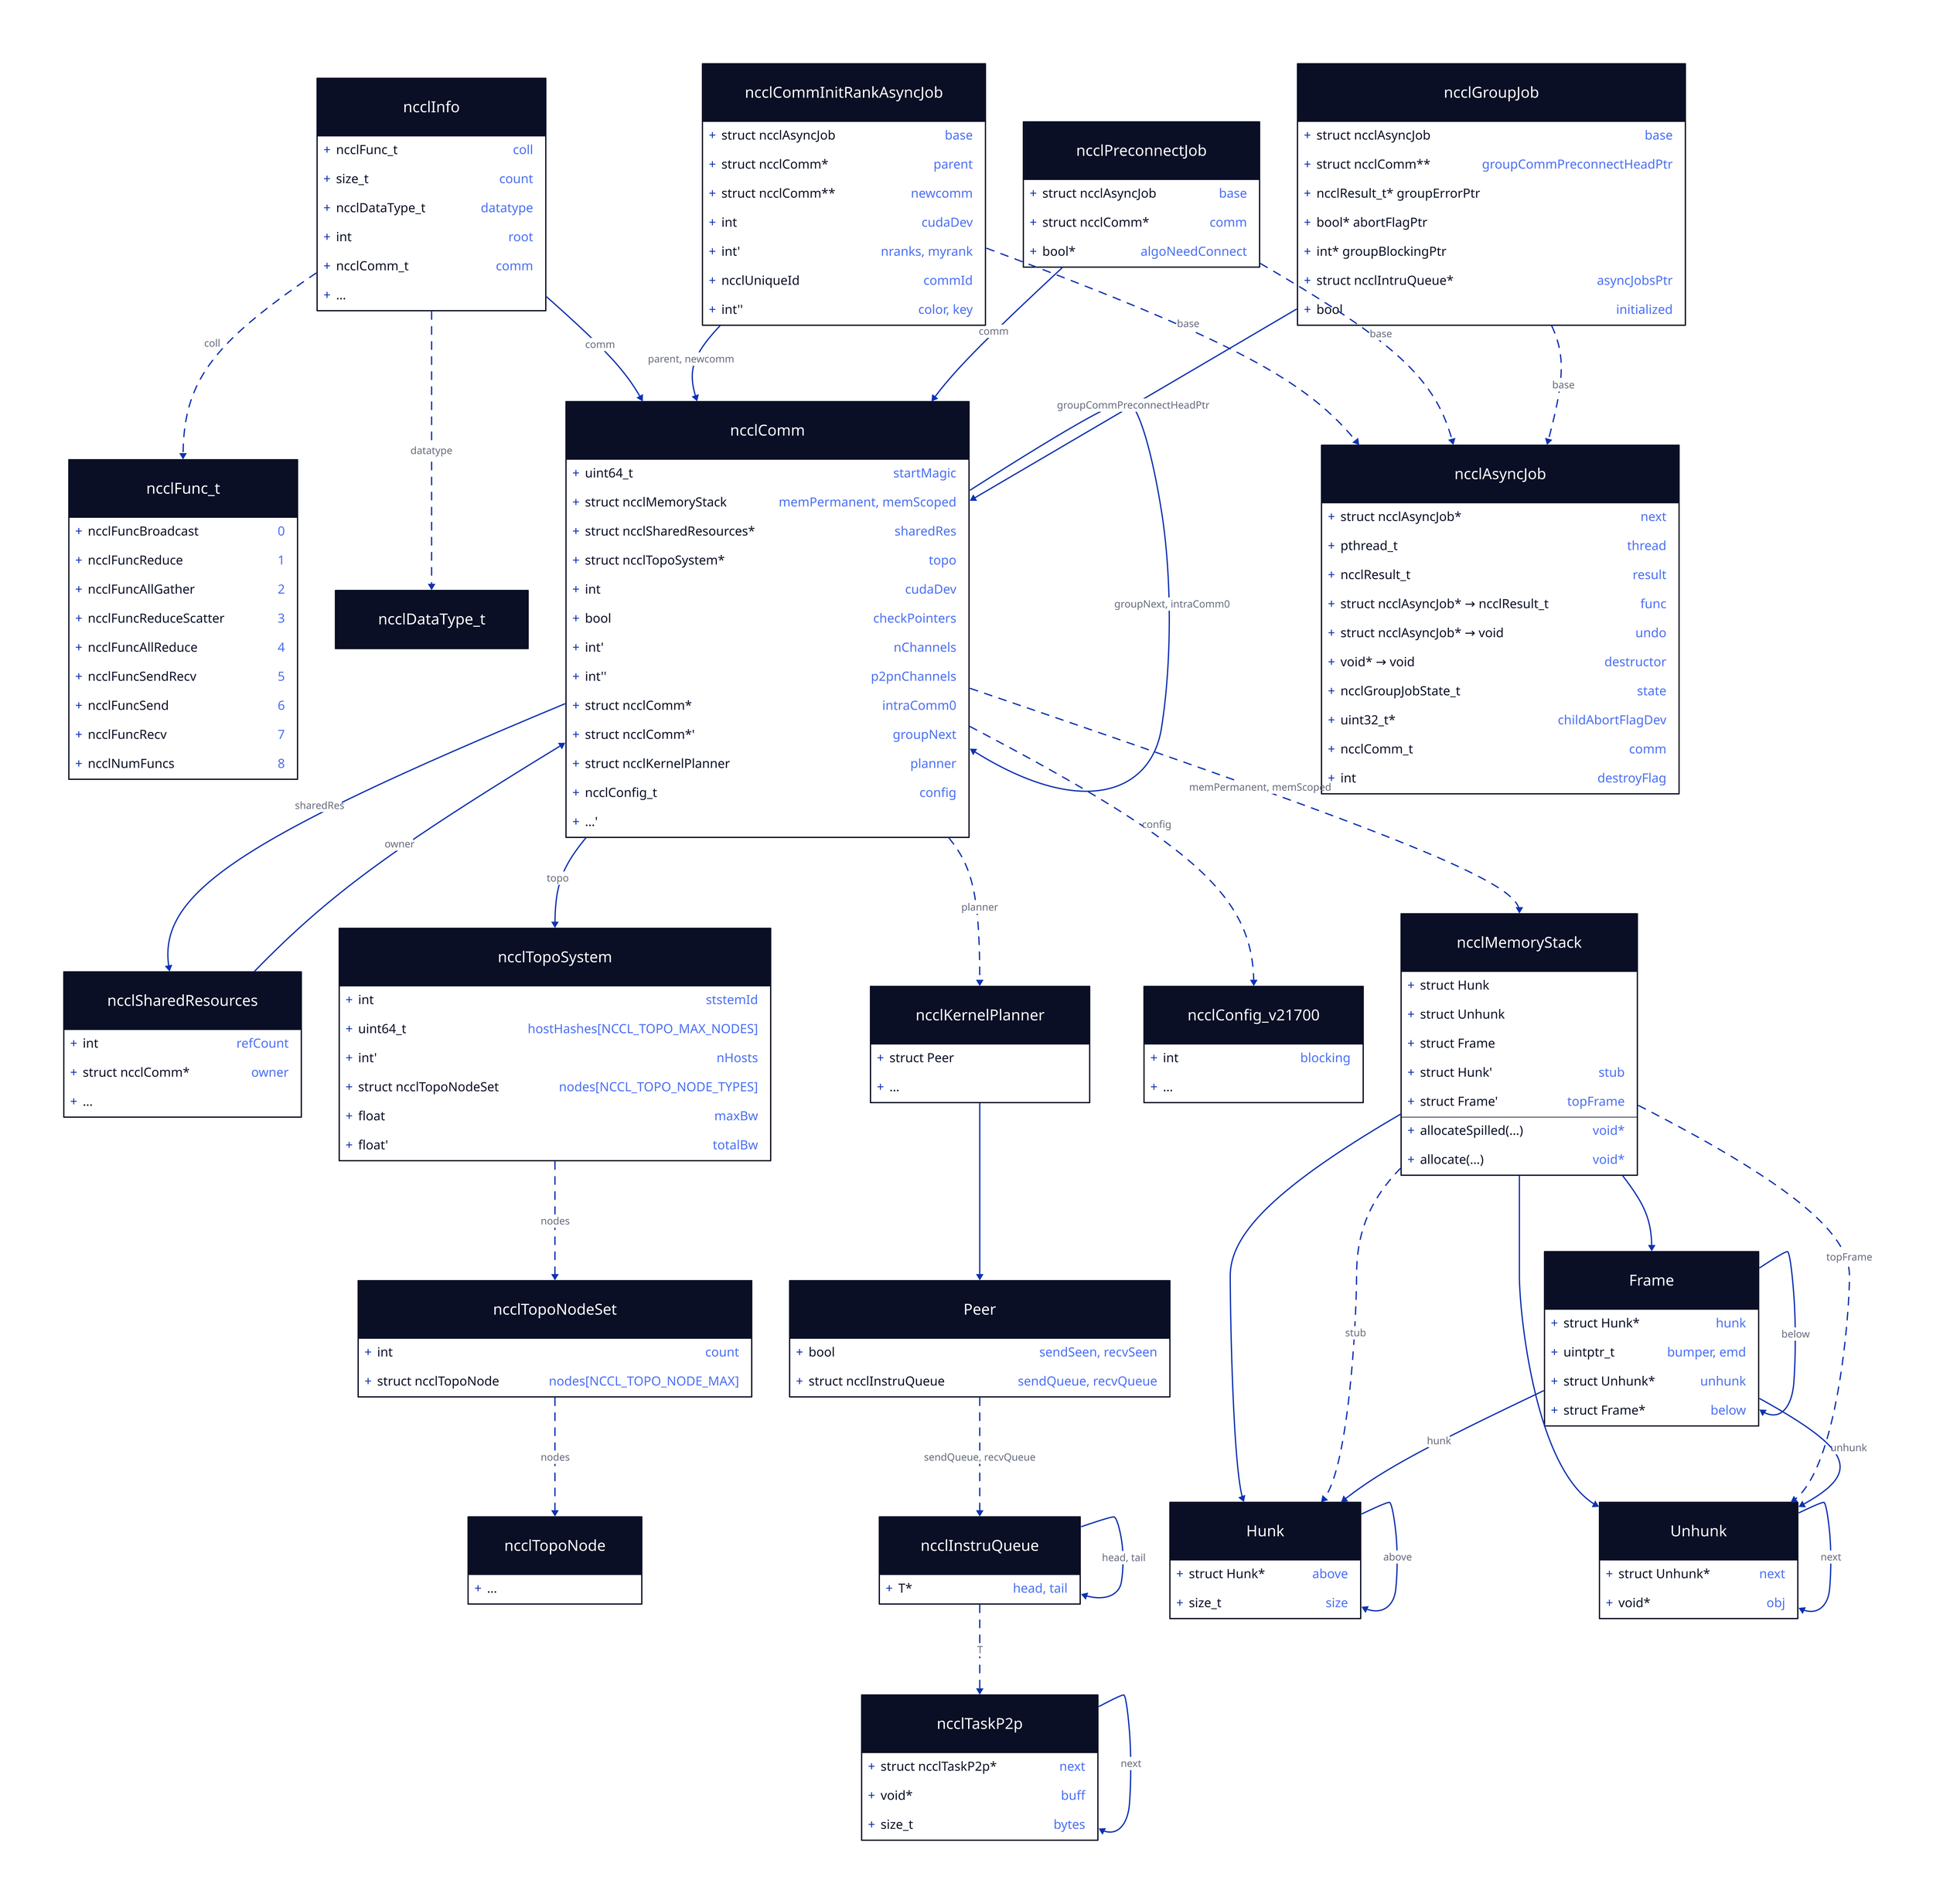 ncclFunc_t {
    shape: class

    ncclFuncBroadcast: 0
    ncclFuncReduce: 1
    ncclFuncAllGather: 2
    ncclFuncReduceScatter: 3
    ncclFuncAllReduce: 4
    ncclFuncSendRecv: 5
    ncclFuncSend: 6
    ncclFuncRecv: 7
    ncclNumFuncs: 8
}
ncclDataType_t {
    shape: class
}
ncclComm {
    shape: class

    uint64_t: startMagic
    struct ncclMemoryStack: memPermanent, memScoped
    struct ncclSharedResources\*: sharedRes
    struct ncclTopoSystem\*: topo
    int: cudaDev
    bool: checkPointers
    int\': nChannels
    int\'\': p2pnChannels
    struct ncclComm\*: intraComm0 # Leader of intra-process `comm`s (self possible)
    struct ncclComm\*\': groupNext # Holds "0x1" when not yet in a group
    struct ncclKernelPlanner: planner
    ncclConfig_t: config
    …\'
}
ncclComm -> ncclSharedResources: sharedRes
ncclComm -> ncclTopoSystem: topo
ncclComm -> ncclKernelPlanner: planner {
    style: {
        stroke-dash: 6
    }
}
ncclComm -> ncclComm: groupNext, intraComm0
ncclComm -> ncclConfig_v21700: config {
    style: {
        stroke-dash: 6
    }
}
ncclComm -> ncclMemoryStack: memPermanent, memScoped {
    style: {
        stroke-dash: 6
    }
}
ncclSharedResources {
    shape: class

    int: refCount
    struct ncclComm\*: owner
    …
}
ncclSharedResources -> ncclComm: owner

ncclTopoSystem {
    shape: class

    int: ststemId
    uint64_t: hostHashes\[NCCL_TOPO_MAX_NODES\]
    int\': nHosts
    struct ncclTopoNodeSet: nodes\[NCCL_TOPO_NODE_TYPES\]
    float: maxBw
    float\': totalBw
}
ncclTopoSystem -> ncclTopoNodeSet: nodes {
    style: {
        stroke-dash: 6
    }
}
ncclTopoNodeSet: {
    shape: class

    int: count
    struct ncclTopoNode: nodes\[NCCL_TOPO_NODE_MAX\]
}
ncclTopoNodeSet -> ncclTopoNode: nodes {
    style: {
        stroke-dash: 6
    }
}
ncclTopoNode: {
    shape: class
    …
}
ncclKernelPlanner {
    shape: class
    struct Peer
    …
}
ncclKernelPlanner -> Peer
Peer {
    shape: class

    bool: sendSeen, recvSeen
    struct ncclInstruQueue: sendQueue, recvQueue
}
Peer -> ncclInstruQueue: sendQueue, recvQueue {
    style: {
        stroke-dash: 6
    }
}
ncclInstruQueue {
    shape: class
    T\*: head, tail
}
ncclInstruQueue -> ncclInstruQueue: head, tail
ncclInstruQueue -> ncclTaskP2p: T {
    style: {
        stroke-dash: 6
    }
}
ncclTaskP2p {
    shape: class

    struct ncclTaskP2p\*: next
    void\*: buff
    size_t: bytes
}
ncclTaskP2p -> ncclTaskP2p: next

ncclConfig_v21700 {
    shape: class
    int: blocking
    …
}
ncclInfo {
    shape: class

    ncclFunc_t: coll
    size_t: count
    ncclDataType_t: datatype
    int: root # Peer for P2P operations
    ncclComm_t: comm
    …
}
ncclInfo -> ncclComm: comm
ncclInfo -> ncclFunc_t: coll {
    style: {
        stroke-dash: 6
    }
}
ncclInfo -> ncclDataType_t: datatype {
    style: {
        stroke-dash: 6
    }
}
ncclCommInitRankAsyncJob {
    shape: class

    struct ncclAsyncJob: base
    struct ncclComm\*: comm
    struct ncclComm\*\*: newcomm
    int: cudaDev
    # For `ncclCommInitRank`
    int\': nranks, myrank;
    ncclUniqueId: commId;
    # For `ncclCommSplit`
    struct ncclComm\*: parent
    int\'\': color, key
}
ncclCommInitRankAsyncJob -> ncclAsyncJob: base {
    style: {
        stroke-dash: 6
    }
}
ncclCommInitRankAsyncJob -> ncclComm: parent, newcomm

ncclPreconnectJob: {
    shape: class

    struct ncclAsyncJob: base
    struct ncclComm\*: comm
    bool\*: algoNeedConnect
}
ncclAsyncJob {
    shape: class

    struct ncclAsyncJob\*: next
    pthread_t: thread
    ncclResult_t: result
    struct ncclAsyncJob\* → ncclResult_t: func
    struct ncclAsyncJob\* → void: undo
    void\* → void: destructor
    ncclGroupJobState_t: state
    uint32_t\*: abortFlag
    uint32_t\*: abortFlagDev
    uint32_t\*: childAbortFlag
    uint32_t\*: childAbortFlagDev
    ncclComm_t: comm
    int: destroyFlag
}
ncclPreconnectJob -> ncclAsyncJob: base {
    style: {
        stroke-dash: 6
    }
}
ncclPreconnectJob -> ncclComm: comm

ncclGroupJob {
    shape: class

    struct ncclAsyncJob: base
    struct ncclComm\*\*: groupCommHeadPtr
    struct ncclComm\*\*: groupCommPreconnectHeadPtr
    ncclResult_t\* groupErrorPtr
    bool\* abortFlagPtr
    int\* groupBlockingPtr
    struct ncclIntruQueue\*: asyncJobsPtr
    bool: initialized
}
ncclGroupJob -> ncclAsyncJob: base {
    style: {
        stroke-dash: 6
    }
}
ncclGroupJob -> ncclComm: groupCommPreconnectHeadPtr

ncclMemoryStack {
    shape: class

    struct Hunk
    struct Unhunk
    struct Frame
    allocateSpilled(…): void*
    allocate(…): void*
    struct Hunk\': stub
    struct Frame\': topFrame
}
ncclMemoryStack -> Hunk
ncclMemoryStack -> Hunk: stub {
    style: {
        stroke-dash: 6
    }
}
ncclMemoryStack -> Unhunk
ncclMemoryStack -> Unhunk: topFrame {
    style: {
        stroke-dash: 6
    }
}
ncclMemoryStack -> Frame
Hunk {
    shape: class

    struct Hunk\*: above # Reverse stack pointer?
    size_t: size
}
Hunk -> Hunk: above

Unhunk {
    shape: class

    struct Unhunk\*: next
    void\*: obj
}
Unhunk -> Unhunk: next

Frame {
    shape: class
    
    struct Hunk\*: hunk # Top of non-empty hunks
    uintptr_t: bumper, emd
    struct Unhunk\*: unhunk
    struct Frame\*: below
}
Frame -> Hunk: hunk
Frame -> Unhunk: unhunk
Frame -> Frame: below
